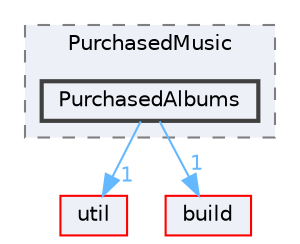 digraph "PurchasedAlbums"
{
 // LATEX_PDF_SIZE
  bgcolor="transparent";
  edge [fontname=Helvetica,fontsize=10,labelfontname=Helvetica,labelfontsize=10];
  node [fontname=Helvetica,fontsize=10,shape=box,height=0.2,width=0.4];
  compound=true
  subgraph clusterdir_cf310151f74ca42561e1788d19ba2be2 {
    graph [ bgcolor="#edf0f7", pencolor="grey50", label="PurchasedMusic", fontname=Helvetica,fontsize=10 style="filled,dashed", URL="dir_cf310151f74ca42561e1788d19ba2be2.html",tooltip=""]
  dir_80f1eb2903035d4468184b8946239589 [label="PurchasedAlbums", fillcolor="#edf0f7", color="grey25", style="filled,bold", URL="dir_80f1eb2903035d4468184b8946239589.html",tooltip=""];
  }
  dir_23ec12649285f9fabf3a6b7380226c28 [label="util", fillcolor="#edf0f7", color="red", style="filled", URL="dir_23ec12649285f9fabf3a6b7380226c28.html",tooltip=""];
  dir_4fef79e7177ba769987a8da36c892c5f [label="build", fillcolor="#edf0f7", color="red", style="filled", URL="dir_4fef79e7177ba769987a8da36c892c5f.html",tooltip=""];
  dir_80f1eb2903035d4468184b8946239589->dir_23ec12649285f9fabf3a6b7380226c28 [headlabel="1", labeldistance=1.5 headhref="dir_000286_000357.html" href="dir_000286_000357.html" color="steelblue1" fontcolor="steelblue1"];
  dir_80f1eb2903035d4468184b8946239589->dir_4fef79e7177ba769987a8da36c892c5f [headlabel="1", labeldistance=1.5 headhref="dir_000286_000041.html" href="dir_000286_000041.html" color="steelblue1" fontcolor="steelblue1"];
}
